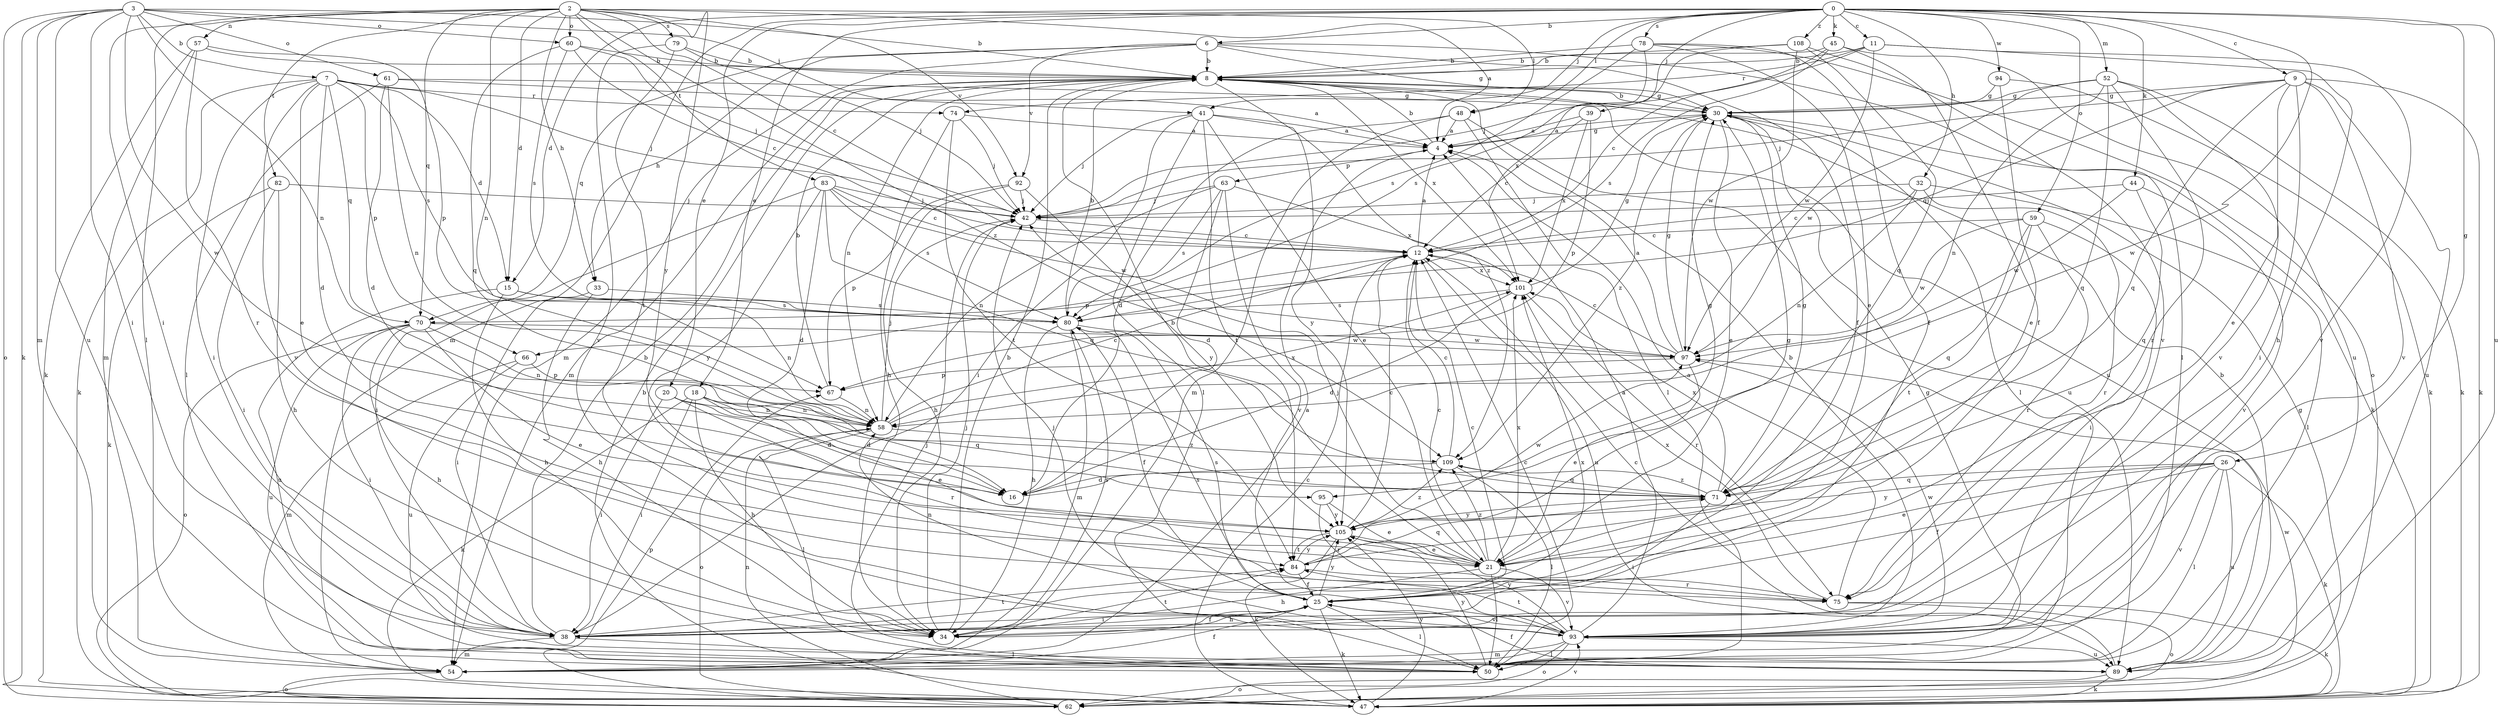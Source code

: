 strict digraph  {
0;
2;
3;
4;
6;
7;
8;
9;
11;
12;
15;
16;
18;
20;
21;
25;
26;
30;
32;
33;
34;
38;
39;
41;
42;
44;
45;
47;
48;
50;
52;
54;
57;
58;
59;
60;
61;
62;
63;
66;
67;
70;
71;
74;
75;
78;
79;
80;
82;
83;
84;
89;
92;
93;
94;
95;
97;
101;
105;
108;
109;
0 -> 6  [label=b];
0 -> 9  [label=c];
0 -> 11  [label=c];
0 -> 15  [label=d];
0 -> 18  [label=e];
0 -> 20  [label=e];
0 -> 26  [label=g];
0 -> 32  [label=h];
0 -> 39  [label=j];
0 -> 41  [label=j];
0 -> 44  [label=k];
0 -> 45  [label=k];
0 -> 48  [label=l];
0 -> 52  [label=m];
0 -> 54  [label=m];
0 -> 59  [label=o];
0 -> 78  [label=s];
0 -> 89  [label=u];
0 -> 94  [label=w];
0 -> 95  [label=w];
0 -> 108  [label=z];
2 -> 4  [label=a];
2 -> 12  [label=c];
2 -> 15  [label=d];
2 -> 33  [label=h];
2 -> 38  [label=i];
2 -> 48  [label=l];
2 -> 50  [label=l];
2 -> 57  [label=n];
2 -> 58  [label=n];
2 -> 60  [label=o];
2 -> 70  [label=q];
2 -> 79  [label=s];
2 -> 82  [label=t];
2 -> 83  [label=t];
2 -> 92  [label=v];
2 -> 105  [label=y];
2 -> 109  [label=z];
3 -> 7  [label=b];
3 -> 8  [label=b];
3 -> 38  [label=i];
3 -> 41  [label=j];
3 -> 47  [label=k];
3 -> 54  [label=m];
3 -> 58  [label=n];
3 -> 60  [label=o];
3 -> 61  [label=o];
3 -> 62  [label=o];
3 -> 89  [label=u];
3 -> 95  [label=w];
4 -> 8  [label=b];
4 -> 30  [label=g];
4 -> 63  [label=p];
6 -> 8  [label=b];
6 -> 25  [label=f];
6 -> 30  [label=g];
6 -> 33  [label=h];
6 -> 50  [label=l];
6 -> 54  [label=m];
6 -> 70  [label=q];
6 -> 92  [label=v];
7 -> 15  [label=d];
7 -> 16  [label=d];
7 -> 21  [label=e];
7 -> 38  [label=i];
7 -> 42  [label=j];
7 -> 47  [label=k];
7 -> 66  [label=p];
7 -> 70  [label=q];
7 -> 74  [label=r];
7 -> 80  [label=s];
7 -> 93  [label=v];
8 -> 30  [label=g];
8 -> 54  [label=m];
8 -> 58  [label=n];
8 -> 89  [label=u];
8 -> 101  [label=x];
8 -> 109  [label=z];
9 -> 21  [label=e];
9 -> 30  [label=g];
9 -> 38  [label=i];
9 -> 42  [label=j];
9 -> 47  [label=k];
9 -> 70  [label=q];
9 -> 71  [label=q];
9 -> 89  [label=u];
9 -> 93  [label=v];
11 -> 8  [label=b];
11 -> 34  [label=h];
11 -> 42  [label=j];
11 -> 74  [label=r];
11 -> 93  [label=v];
11 -> 97  [label=w];
12 -> 4  [label=a];
12 -> 66  [label=p];
12 -> 89  [label=u];
12 -> 101  [label=x];
15 -> 34  [label=h];
15 -> 58  [label=n];
15 -> 80  [label=s];
15 -> 89  [label=u];
16 -> 30  [label=g];
18 -> 16  [label=d];
18 -> 21  [label=e];
18 -> 34  [label=h];
18 -> 38  [label=i];
18 -> 47  [label=k];
18 -> 58  [label=n];
18 -> 71  [label=q];
20 -> 16  [label=d];
20 -> 38  [label=i];
20 -> 58  [label=n];
20 -> 75  [label=r];
21 -> 8  [label=b];
21 -> 12  [label=c];
21 -> 34  [label=h];
21 -> 42  [label=j];
21 -> 50  [label=l];
21 -> 93  [label=v];
21 -> 101  [label=x];
21 -> 109  [label=z];
25 -> 12  [label=c];
25 -> 34  [label=h];
25 -> 38  [label=i];
25 -> 47  [label=k];
25 -> 50  [label=l];
25 -> 58  [label=n];
25 -> 80  [label=s];
25 -> 93  [label=v];
25 -> 105  [label=y];
26 -> 21  [label=e];
26 -> 25  [label=f];
26 -> 47  [label=k];
26 -> 50  [label=l];
26 -> 71  [label=q];
26 -> 89  [label=u];
26 -> 93  [label=v];
26 -> 105  [label=y];
30 -> 4  [label=a];
30 -> 8  [label=b];
30 -> 21  [label=e];
30 -> 47  [label=k];
30 -> 50  [label=l];
30 -> 109  [label=z];
32 -> 12  [label=c];
32 -> 42  [label=j];
32 -> 50  [label=l];
32 -> 58  [label=n];
32 -> 75  [label=r];
33 -> 34  [label=h];
33 -> 38  [label=i];
33 -> 80  [label=s];
34 -> 8  [label=b];
34 -> 25  [label=f];
34 -> 42  [label=j];
34 -> 80  [label=s];
34 -> 84  [label=t];
38 -> 8  [label=b];
38 -> 50  [label=l];
38 -> 54  [label=m];
38 -> 84  [label=t];
38 -> 101  [label=x];
39 -> 4  [label=a];
39 -> 12  [label=c];
39 -> 67  [label=p];
39 -> 101  [label=x];
41 -> 4  [label=a];
41 -> 21  [label=e];
41 -> 38  [label=i];
41 -> 42  [label=j];
41 -> 50  [label=l];
41 -> 84  [label=t];
41 -> 105  [label=y];
42 -> 12  [label=c];
44 -> 42  [label=j];
44 -> 71  [label=q];
44 -> 93  [label=v];
44 -> 97  [label=w];
45 -> 8  [label=b];
45 -> 12  [label=c];
45 -> 25  [label=f];
45 -> 80  [label=s];
45 -> 89  [label=u];
47 -> 8  [label=b];
47 -> 12  [label=c];
47 -> 93  [label=v];
47 -> 105  [label=y];
48 -> 4  [label=a];
48 -> 16  [label=d];
48 -> 50  [label=l];
48 -> 54  [label=m];
48 -> 89  [label=u];
50 -> 12  [label=c];
50 -> 42  [label=j];
50 -> 105  [label=y];
52 -> 30  [label=g];
52 -> 47  [label=k];
52 -> 58  [label=n];
52 -> 71  [label=q];
52 -> 75  [label=r];
52 -> 93  [label=v];
52 -> 97  [label=w];
54 -> 4  [label=a];
54 -> 25  [label=f];
54 -> 30  [label=g];
54 -> 62  [label=o];
57 -> 8  [label=b];
57 -> 47  [label=k];
57 -> 54  [label=m];
57 -> 67  [label=p];
57 -> 75  [label=r];
58 -> 12  [label=c];
58 -> 42  [label=j];
58 -> 50  [label=l];
58 -> 62  [label=o];
58 -> 101  [label=x];
58 -> 109  [label=z];
59 -> 12  [label=c];
59 -> 38  [label=i];
59 -> 71  [label=q];
59 -> 75  [label=r];
59 -> 84  [label=t];
59 -> 97  [label=w];
60 -> 8  [label=b];
60 -> 12  [label=c];
60 -> 42  [label=j];
60 -> 71  [label=q];
60 -> 80  [label=s];
61 -> 4  [label=a];
61 -> 16  [label=d];
61 -> 30  [label=g];
61 -> 50  [label=l];
61 -> 58  [label=n];
62 -> 30  [label=g];
62 -> 58  [label=n];
62 -> 67  [label=p];
62 -> 97  [label=w];
63 -> 16  [label=d];
63 -> 42  [label=j];
63 -> 58  [label=n];
63 -> 80  [label=s];
63 -> 93  [label=v];
63 -> 101  [label=x];
66 -> 54  [label=m];
66 -> 67  [label=p];
66 -> 89  [label=u];
67 -> 8  [label=b];
67 -> 58  [label=n];
70 -> 21  [label=e];
70 -> 34  [label=h];
70 -> 38  [label=i];
70 -> 58  [label=n];
70 -> 62  [label=o];
70 -> 89  [label=u];
70 -> 97  [label=w];
71 -> 30  [label=g];
71 -> 38  [label=i];
71 -> 101  [label=x];
71 -> 105  [label=y];
71 -> 109  [label=z];
74 -> 4  [label=a];
74 -> 34  [label=h];
74 -> 42  [label=j];
74 -> 84  [label=t];
75 -> 4  [label=a];
75 -> 47  [label=k];
75 -> 62  [label=o];
75 -> 101  [label=x];
78 -> 8  [label=b];
78 -> 21  [label=e];
78 -> 25  [label=f];
78 -> 62  [label=o];
78 -> 80  [label=s];
78 -> 101  [label=x];
79 -> 8  [label=b];
79 -> 42  [label=j];
79 -> 84  [label=t];
79 -> 93  [label=v];
80 -> 8  [label=b];
80 -> 25  [label=f];
80 -> 34  [label=h];
80 -> 54  [label=m];
80 -> 97  [label=w];
82 -> 34  [label=h];
82 -> 38  [label=i];
82 -> 42  [label=j];
82 -> 47  [label=k];
83 -> 12  [label=c];
83 -> 16  [label=d];
83 -> 38  [label=i];
83 -> 42  [label=j];
83 -> 71  [label=q];
83 -> 80  [label=s];
83 -> 97  [label=w];
83 -> 105  [label=y];
84 -> 25  [label=f];
84 -> 30  [label=g];
84 -> 71  [label=q];
84 -> 75  [label=r];
84 -> 105  [label=y];
89 -> 8  [label=b];
89 -> 12  [label=c];
89 -> 25  [label=f];
89 -> 47  [label=k];
89 -> 62  [label=o];
92 -> 34  [label=h];
92 -> 42  [label=j];
92 -> 67  [label=p];
92 -> 105  [label=y];
93 -> 4  [label=a];
93 -> 8  [label=b];
93 -> 42  [label=j];
93 -> 50  [label=l];
93 -> 54  [label=m];
93 -> 62  [label=o];
93 -> 80  [label=s];
93 -> 84  [label=t];
93 -> 89  [label=u];
93 -> 97  [label=w];
93 -> 105  [label=y];
94 -> 21  [label=e];
94 -> 30  [label=g];
94 -> 47  [label=k];
95 -> 21  [label=e];
95 -> 75  [label=r];
95 -> 105  [label=y];
97 -> 4  [label=a];
97 -> 12  [label=c];
97 -> 21  [label=e];
97 -> 30  [label=g];
97 -> 67  [label=p];
101 -> 16  [label=d];
101 -> 30  [label=g];
101 -> 75  [label=r];
101 -> 80  [label=s];
105 -> 12  [label=c];
105 -> 21  [label=e];
105 -> 47  [label=k];
105 -> 84  [label=t];
105 -> 97  [label=w];
105 -> 109  [label=z];
108 -> 8  [label=b];
108 -> 71  [label=q];
108 -> 80  [label=s];
108 -> 93  [label=v];
108 -> 97  [label=w];
109 -> 12  [label=c];
109 -> 16  [label=d];
109 -> 50  [label=l];
109 -> 71  [label=q];
}
